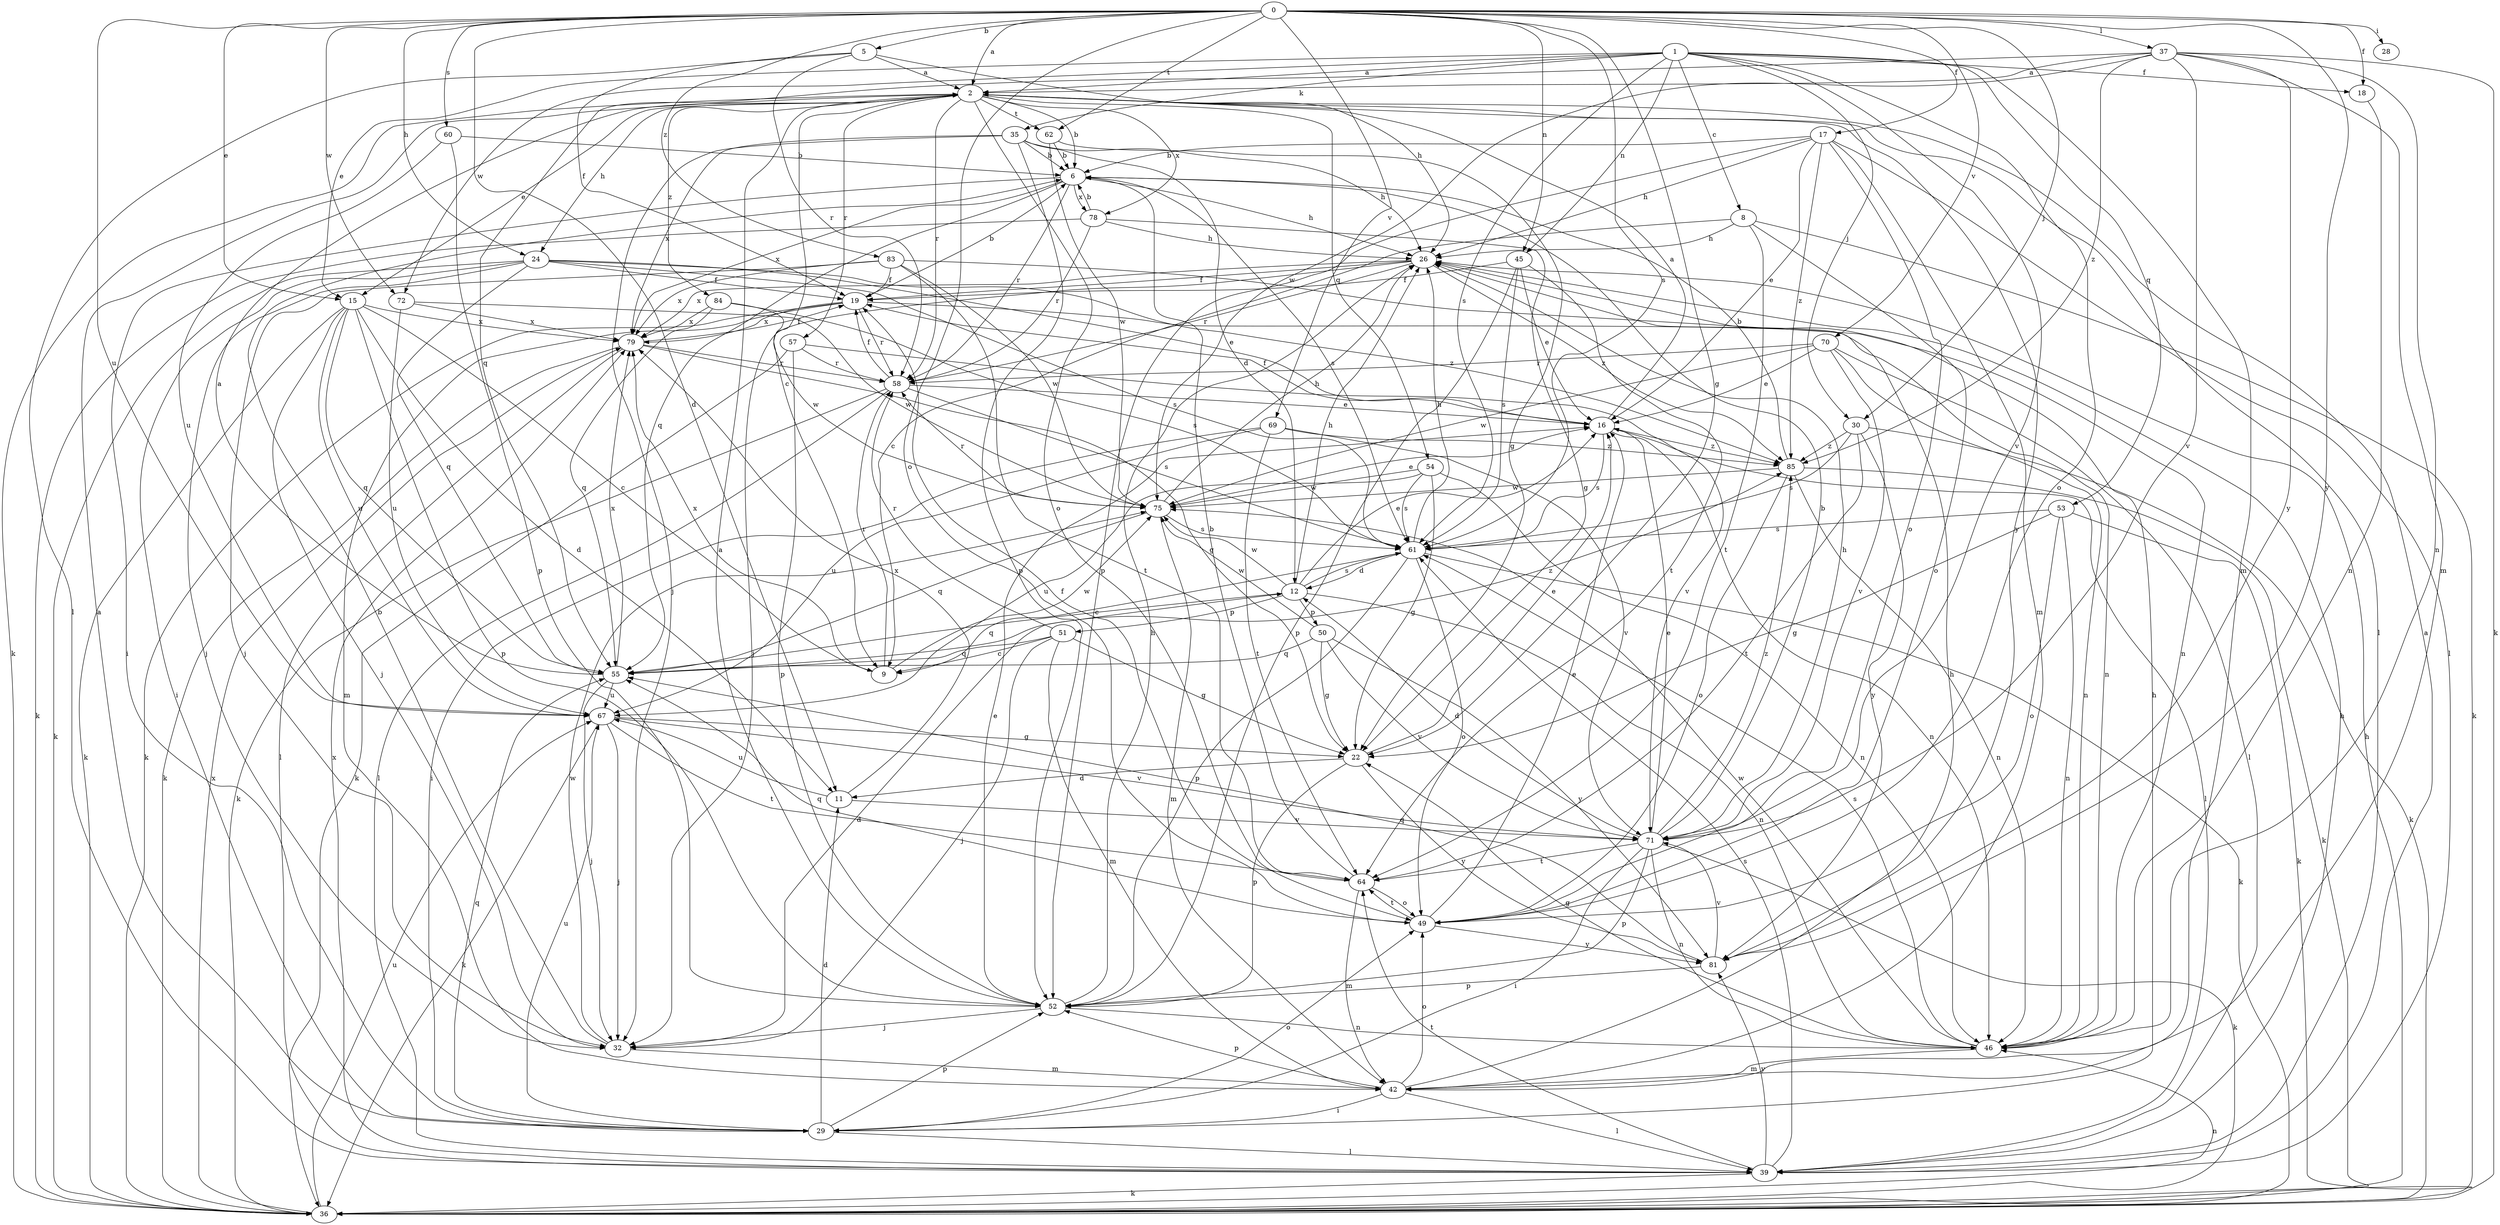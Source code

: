 strict digraph  {
0;
1;
2;
5;
6;
8;
9;
11;
12;
15;
16;
17;
18;
19;
22;
24;
26;
28;
29;
30;
32;
35;
36;
37;
39;
42;
45;
46;
49;
50;
51;
52;
53;
54;
55;
57;
58;
60;
61;
62;
64;
67;
69;
70;
71;
72;
75;
78;
79;
81;
83;
84;
85;
0 -> 2  [label=a];
0 -> 5  [label=b];
0 -> 11  [label=d];
0 -> 15  [label=e];
0 -> 17  [label=f];
0 -> 18  [label=f];
0 -> 22  [label=g];
0 -> 24  [label=h];
0 -> 28  [label=i];
0 -> 30  [label=j];
0 -> 37  [label=l];
0 -> 45  [label=n];
0 -> 49  [label=o];
0 -> 60  [label=s];
0 -> 61  [label=s];
0 -> 62  [label=t];
0 -> 67  [label=u];
0 -> 69  [label=v];
0 -> 70  [label=v];
0 -> 72  [label=w];
0 -> 81  [label=y];
0 -> 83  [label=z];
1 -> 2  [label=a];
1 -> 8  [label=c];
1 -> 15  [label=e];
1 -> 18  [label=f];
1 -> 30  [label=j];
1 -> 35  [label=k];
1 -> 42  [label=m];
1 -> 45  [label=n];
1 -> 49  [label=o];
1 -> 53  [label=q];
1 -> 61  [label=s];
1 -> 71  [label=v];
1 -> 72  [label=w];
2 -> 6  [label=b];
2 -> 9  [label=c];
2 -> 15  [label=e];
2 -> 24  [label=h];
2 -> 36  [label=k];
2 -> 39  [label=l];
2 -> 49  [label=o];
2 -> 54  [label=q];
2 -> 57  [label=r];
2 -> 58  [label=r];
2 -> 62  [label=t];
2 -> 78  [label=x];
2 -> 81  [label=y];
2 -> 84  [label=z];
5 -> 2  [label=a];
5 -> 19  [label=f];
5 -> 26  [label=h];
5 -> 39  [label=l];
5 -> 58  [label=r];
6 -> 26  [label=h];
6 -> 29  [label=i];
6 -> 55  [label=q];
6 -> 58  [label=r];
6 -> 61  [label=s];
6 -> 78  [label=x];
6 -> 79  [label=x];
8 -> 9  [label=c];
8 -> 26  [label=h];
8 -> 36  [label=k];
8 -> 49  [label=o];
8 -> 64  [label=t];
9 -> 58  [label=r];
9 -> 75  [label=w];
9 -> 79  [label=x];
11 -> 67  [label=u];
11 -> 71  [label=v];
11 -> 79  [label=x];
12 -> 16  [label=e];
12 -> 26  [label=h];
12 -> 46  [label=n];
12 -> 50  [label=p];
12 -> 51  [label=p];
12 -> 55  [label=q];
12 -> 61  [label=s];
12 -> 75  [label=w];
15 -> 9  [label=c];
15 -> 11  [label=d];
15 -> 32  [label=j];
15 -> 36  [label=k];
15 -> 52  [label=p];
15 -> 55  [label=q];
15 -> 67  [label=u];
15 -> 79  [label=x];
16 -> 2  [label=a];
16 -> 19  [label=f];
16 -> 39  [label=l];
16 -> 46  [label=n];
16 -> 61  [label=s];
16 -> 85  [label=z];
17 -> 6  [label=b];
17 -> 16  [label=e];
17 -> 26  [label=h];
17 -> 39  [label=l];
17 -> 42  [label=m];
17 -> 49  [label=o];
17 -> 52  [label=p];
17 -> 85  [label=z];
18 -> 46  [label=n];
19 -> 6  [label=b];
19 -> 36  [label=k];
19 -> 42  [label=m];
19 -> 46  [label=n];
19 -> 58  [label=r];
19 -> 79  [label=x];
22 -> 11  [label=d];
22 -> 16  [label=e];
22 -> 52  [label=p];
22 -> 81  [label=y];
24 -> 16  [label=e];
24 -> 19  [label=f];
24 -> 29  [label=i];
24 -> 32  [label=j];
24 -> 36  [label=k];
24 -> 55  [label=q];
24 -> 61  [label=s];
24 -> 85  [label=z];
26 -> 19  [label=f];
26 -> 32  [label=j];
26 -> 58  [label=r];
26 -> 79  [label=x];
26 -> 85  [label=z];
29 -> 2  [label=a];
29 -> 11  [label=d];
29 -> 26  [label=h];
29 -> 39  [label=l];
29 -> 49  [label=o];
29 -> 52  [label=p];
29 -> 55  [label=q];
29 -> 67  [label=u];
30 -> 36  [label=k];
30 -> 61  [label=s];
30 -> 64  [label=t];
30 -> 81  [label=y];
30 -> 85  [label=z];
32 -> 6  [label=b];
32 -> 12  [label=d];
32 -> 42  [label=m];
32 -> 75  [label=w];
35 -> 6  [label=b];
35 -> 12  [label=d];
35 -> 26  [label=h];
35 -> 32  [label=j];
35 -> 52  [label=p];
35 -> 79  [label=x];
36 -> 26  [label=h];
36 -> 46  [label=n];
36 -> 67  [label=u];
36 -> 79  [label=x];
37 -> 2  [label=a];
37 -> 36  [label=k];
37 -> 42  [label=m];
37 -> 46  [label=n];
37 -> 55  [label=q];
37 -> 71  [label=v];
37 -> 75  [label=w];
37 -> 81  [label=y];
37 -> 85  [label=z];
39 -> 2  [label=a];
39 -> 26  [label=h];
39 -> 36  [label=k];
39 -> 61  [label=s];
39 -> 64  [label=t];
39 -> 79  [label=x];
39 -> 81  [label=y];
42 -> 26  [label=h];
42 -> 29  [label=i];
42 -> 39  [label=l];
42 -> 49  [label=o];
42 -> 52  [label=p];
45 -> 16  [label=e];
45 -> 19  [label=f];
45 -> 52  [label=p];
45 -> 61  [label=s];
45 -> 64  [label=t];
46 -> 22  [label=g];
46 -> 42  [label=m];
46 -> 61  [label=s];
46 -> 75  [label=w];
49 -> 16  [label=e];
49 -> 55  [label=q];
49 -> 64  [label=t];
49 -> 81  [label=y];
50 -> 22  [label=g];
50 -> 55  [label=q];
50 -> 71  [label=v];
50 -> 75  [label=w];
50 -> 81  [label=y];
51 -> 9  [label=c];
51 -> 22  [label=g];
51 -> 32  [label=j];
51 -> 42  [label=m];
51 -> 55  [label=q];
51 -> 58  [label=r];
52 -> 2  [label=a];
52 -> 16  [label=e];
52 -> 26  [label=h];
52 -> 32  [label=j];
52 -> 46  [label=n];
53 -> 22  [label=g];
53 -> 36  [label=k];
53 -> 46  [label=n];
53 -> 49  [label=o];
53 -> 61  [label=s];
54 -> 22  [label=g];
54 -> 46  [label=n];
54 -> 61  [label=s];
54 -> 67  [label=u];
54 -> 75  [label=w];
55 -> 2  [label=a];
55 -> 32  [label=j];
55 -> 67  [label=u];
55 -> 79  [label=x];
55 -> 85  [label=z];
57 -> 36  [label=k];
57 -> 52  [label=p];
57 -> 58  [label=r];
57 -> 71  [label=v];
58 -> 16  [label=e];
58 -> 19  [label=f];
58 -> 36  [label=k];
58 -> 39  [label=l];
58 -> 61  [label=s];
60 -> 6  [label=b];
60 -> 52  [label=p];
60 -> 67  [label=u];
61 -> 9  [label=c];
61 -> 12  [label=d];
61 -> 26  [label=h];
61 -> 36  [label=k];
61 -> 49  [label=o];
61 -> 52  [label=p];
62 -> 6  [label=b];
62 -> 22  [label=g];
62 -> 75  [label=w];
64 -> 6  [label=b];
64 -> 19  [label=f];
64 -> 42  [label=m];
64 -> 49  [label=o];
67 -> 22  [label=g];
67 -> 32  [label=j];
67 -> 36  [label=k];
67 -> 64  [label=t];
67 -> 71  [label=v];
69 -> 29  [label=i];
69 -> 64  [label=t];
69 -> 67  [label=u];
69 -> 71  [label=v];
69 -> 85  [label=z];
70 -> 16  [label=e];
70 -> 39  [label=l];
70 -> 46  [label=n];
70 -> 58  [label=r];
70 -> 71  [label=v];
70 -> 75  [label=w];
71 -> 6  [label=b];
71 -> 12  [label=d];
71 -> 16  [label=e];
71 -> 26  [label=h];
71 -> 29  [label=i];
71 -> 36  [label=k];
71 -> 46  [label=n];
71 -> 52  [label=p];
71 -> 64  [label=t];
71 -> 85  [label=z];
72 -> 67  [label=u];
72 -> 75  [label=w];
72 -> 79  [label=x];
75 -> 16  [label=e];
75 -> 26  [label=h];
75 -> 42  [label=m];
75 -> 55  [label=q];
75 -> 58  [label=r];
75 -> 61  [label=s];
78 -> 6  [label=b];
78 -> 22  [label=g];
78 -> 26  [label=h];
78 -> 36  [label=k];
78 -> 58  [label=r];
79 -> 19  [label=f];
79 -> 22  [label=g];
79 -> 36  [label=k];
79 -> 39  [label=l];
79 -> 58  [label=r];
81 -> 52  [label=p];
81 -> 55  [label=q];
81 -> 71  [label=v];
83 -> 19  [label=f];
83 -> 32  [label=j];
83 -> 46  [label=n];
83 -> 64  [label=t];
83 -> 75  [label=w];
83 -> 79  [label=x];
84 -> 55  [label=q];
84 -> 61  [label=s];
84 -> 75  [label=w];
84 -> 79  [label=x];
85 -> 6  [label=b];
85 -> 36  [label=k];
85 -> 46  [label=n];
85 -> 49  [label=o];
85 -> 75  [label=w];
}
